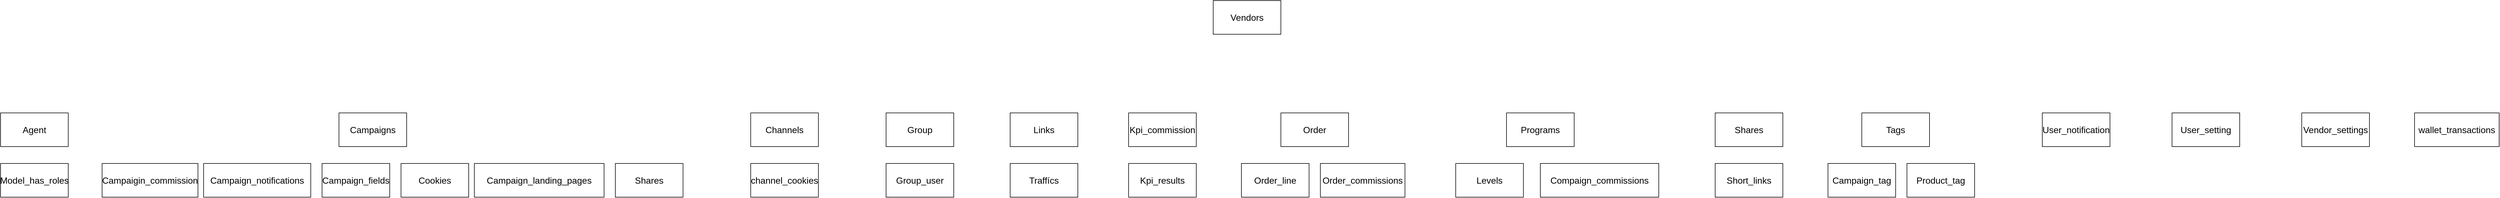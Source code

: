 <mxfile version="20.2.7" type="github">
  <diagram id="7WxGNDYHlxl3xqgLbLH1" name="Trang-1">
    <mxGraphModel dx="2365" dy="2915" grid="1" gridSize="10" guides="1" tooltips="1" connect="1" arrows="1" fold="1" page="1" pageScale="1" pageWidth="900" pageHeight="1600" math="0" shadow="0">
      <root>
        <mxCell id="0" />
        <mxCell id="1" parent="0" />
        <mxCell id="TKZPILRBnv-UlWAj5tF5-8" value="Agent" style="rounded=0;whiteSpace=wrap;html=1;fontSize=16;" vertex="1" parent="1">
          <mxGeometry x="40" y="20" width="120" height="60" as="geometry" />
        </mxCell>
        <mxCell id="TKZPILRBnv-UlWAj5tF5-9" value="Model_has_roles" style="rounded=0;whiteSpace=wrap;html=1;fontSize=16;" vertex="1" parent="1">
          <mxGeometry x="40" y="110" width="120" height="60" as="geometry" />
        </mxCell>
        <mxCell id="TKZPILRBnv-UlWAj5tF5-10" value="Campaigns" style="rounded=0;whiteSpace=wrap;html=1;fontSize=16;" vertex="1" parent="1">
          <mxGeometry x="640" y="20" width="120" height="60" as="geometry" />
        </mxCell>
        <mxCell id="TKZPILRBnv-UlWAj5tF5-11" value="Campaigin_commission" style="rounded=0;whiteSpace=wrap;html=1;fontSize=16;" vertex="1" parent="1">
          <mxGeometry x="220" y="110" width="170" height="60" as="geometry" />
        </mxCell>
        <mxCell id="TKZPILRBnv-UlWAj5tF5-12" value="Campaign_notifications" style="rounded=0;whiteSpace=wrap;html=1;fontSize=16;" vertex="1" parent="1">
          <mxGeometry x="400" y="110" width="190" height="60" as="geometry" />
        </mxCell>
        <mxCell id="TKZPILRBnv-UlWAj5tF5-13" value="Campaign_fields" style="rounded=0;whiteSpace=wrap;html=1;fontSize=16;" vertex="1" parent="1">
          <mxGeometry x="610" y="110" width="120" height="60" as="geometry" />
        </mxCell>
        <mxCell id="TKZPILRBnv-UlWAj5tF5-14" value="Cookies" style="rounded=0;whiteSpace=wrap;html=1;fontSize=16;" vertex="1" parent="1">
          <mxGeometry x="750" y="110" width="120" height="60" as="geometry" />
        </mxCell>
        <mxCell id="TKZPILRBnv-UlWAj5tF5-15" value="Campaign_landing_pages" style="rounded=0;whiteSpace=wrap;html=1;fontSize=16;" vertex="1" parent="1">
          <mxGeometry x="880" y="110" width="230" height="60" as="geometry" />
        </mxCell>
        <mxCell id="TKZPILRBnv-UlWAj5tF5-16" value="Shares" style="rounded=0;whiteSpace=wrap;html=1;fontSize=16;" vertex="1" parent="1">
          <mxGeometry x="1130" y="110" width="120" height="60" as="geometry" />
        </mxCell>
        <mxCell id="TKZPILRBnv-UlWAj5tF5-17" value="Channels" style="rounded=0;whiteSpace=wrap;html=1;fontSize=16;" vertex="1" parent="1">
          <mxGeometry x="1370" y="20" width="120" height="60" as="geometry" />
        </mxCell>
        <mxCell id="TKZPILRBnv-UlWAj5tF5-19" value="channel_cookies" style="rounded=0;whiteSpace=wrap;html=1;fontSize=16;" vertex="1" parent="1">
          <mxGeometry x="1370" y="110" width="120" height="60" as="geometry" />
        </mxCell>
        <mxCell id="TKZPILRBnv-UlWAj5tF5-20" value="Group" style="rounded=0;whiteSpace=wrap;html=1;fontSize=16;" vertex="1" parent="1">
          <mxGeometry x="1610" y="20" width="120" height="60" as="geometry" />
        </mxCell>
        <mxCell id="TKZPILRBnv-UlWAj5tF5-21" value="Group_user" style="rounded=0;whiteSpace=wrap;html=1;fontSize=16;" vertex="1" parent="1">
          <mxGeometry x="1610" y="110" width="120" height="60" as="geometry" />
        </mxCell>
        <mxCell id="TKZPILRBnv-UlWAj5tF5-22" value="Links" style="rounded=0;whiteSpace=wrap;html=1;fontSize=16;" vertex="1" parent="1">
          <mxGeometry x="1830" y="20" width="120" height="60" as="geometry" />
        </mxCell>
        <mxCell id="TKZPILRBnv-UlWAj5tF5-23" value="Traffícs" style="rounded=0;whiteSpace=wrap;html=1;fontSize=16;" vertex="1" parent="1">
          <mxGeometry x="1830" y="110" width="120" height="60" as="geometry" />
        </mxCell>
        <mxCell id="TKZPILRBnv-UlWAj5tF5-24" value="Kpi_commission" style="rounded=0;whiteSpace=wrap;html=1;fontSize=16;" vertex="1" parent="1">
          <mxGeometry x="2040" y="20" width="120" height="60" as="geometry" />
        </mxCell>
        <mxCell id="TKZPILRBnv-UlWAj5tF5-25" value="Kpi_results" style="rounded=0;whiteSpace=wrap;html=1;fontSize=16;" vertex="1" parent="1">
          <mxGeometry x="2040" y="110" width="120" height="60" as="geometry" />
        </mxCell>
        <mxCell id="TKZPILRBnv-UlWAj5tF5-26" value="Order" style="rounded=0;whiteSpace=wrap;html=1;fontSize=16;" vertex="1" parent="1">
          <mxGeometry x="2310" y="20" width="120" height="60" as="geometry" />
        </mxCell>
        <mxCell id="TKZPILRBnv-UlWAj5tF5-27" value="Order_line" style="rounded=0;whiteSpace=wrap;html=1;fontSize=16;" vertex="1" parent="1">
          <mxGeometry x="2240" y="110" width="120" height="60" as="geometry" />
        </mxCell>
        <mxCell id="TKZPILRBnv-UlWAj5tF5-28" value="Order_commissions" style="rounded=0;whiteSpace=wrap;html=1;fontSize=16;" vertex="1" parent="1">
          <mxGeometry x="2380" y="110" width="150" height="60" as="geometry" />
        </mxCell>
        <mxCell id="TKZPILRBnv-UlWAj5tF5-29" value="Programs" style="rounded=0;whiteSpace=wrap;html=1;fontSize=16;" vertex="1" parent="1">
          <mxGeometry x="2710" y="20" width="120" height="60" as="geometry" />
        </mxCell>
        <mxCell id="TKZPILRBnv-UlWAj5tF5-30" value="Levels" style="rounded=0;whiteSpace=wrap;html=1;fontSize=16;" vertex="1" parent="1">
          <mxGeometry x="2620" y="110" width="120" height="60" as="geometry" />
        </mxCell>
        <mxCell id="TKZPILRBnv-UlWAj5tF5-31" value="Compaign_commissions" style="rounded=0;whiteSpace=wrap;html=1;fontSize=16;" vertex="1" parent="1">
          <mxGeometry x="2770" y="110" width="210" height="60" as="geometry" />
        </mxCell>
        <mxCell id="TKZPILRBnv-UlWAj5tF5-32" value="Shares" style="rounded=0;whiteSpace=wrap;html=1;fontSize=16;" vertex="1" parent="1">
          <mxGeometry x="3080" y="20" width="120" height="60" as="geometry" />
        </mxCell>
        <mxCell id="TKZPILRBnv-UlWAj5tF5-33" value="Short_links" style="rounded=0;whiteSpace=wrap;html=1;fontSize=16;" vertex="1" parent="1">
          <mxGeometry x="3080" y="110" width="120" height="60" as="geometry" />
        </mxCell>
        <mxCell id="TKZPILRBnv-UlWAj5tF5-34" value="Tags" style="rounded=0;whiteSpace=wrap;html=1;fontSize=16;" vertex="1" parent="1">
          <mxGeometry x="3340" y="20" width="120" height="60" as="geometry" />
        </mxCell>
        <mxCell id="TKZPILRBnv-UlWAj5tF5-35" value="Campaign_tag" style="rounded=0;whiteSpace=wrap;html=1;fontSize=16;" vertex="1" parent="1">
          <mxGeometry x="3280" y="110" width="120" height="60" as="geometry" />
        </mxCell>
        <mxCell id="TKZPILRBnv-UlWAj5tF5-36" value="Product_tag" style="rounded=0;whiteSpace=wrap;html=1;fontSize=16;" vertex="1" parent="1">
          <mxGeometry x="3420" y="110" width="120" height="60" as="geometry" />
        </mxCell>
        <mxCell id="TKZPILRBnv-UlWAj5tF5-37" value="Vendors" style="rounded=0;whiteSpace=wrap;html=1;fontSize=16;" vertex="1" parent="1">
          <mxGeometry x="2190" y="-180" width="120" height="60" as="geometry" />
        </mxCell>
        <mxCell id="TKZPILRBnv-UlWAj5tF5-38" value="User_notification" style="rounded=0;whiteSpace=wrap;html=1;fontSize=16;" vertex="1" parent="1">
          <mxGeometry x="3660" y="20" width="120" height="60" as="geometry" />
        </mxCell>
        <mxCell id="TKZPILRBnv-UlWAj5tF5-39" value="User_setting" style="rounded=0;whiteSpace=wrap;html=1;fontSize=16;" vertex="1" parent="1">
          <mxGeometry x="3890" y="20" width="120" height="60" as="geometry" />
        </mxCell>
        <mxCell id="TKZPILRBnv-UlWAj5tF5-40" value="Vendor_settings" style="rounded=0;whiteSpace=wrap;html=1;fontSize=16;" vertex="1" parent="1">
          <mxGeometry x="4120" y="20" width="120" height="60" as="geometry" />
        </mxCell>
        <mxCell id="TKZPILRBnv-UlWAj5tF5-41" value="wallet_transactions" style="rounded=0;whiteSpace=wrap;html=1;fontSize=16;" vertex="1" parent="1">
          <mxGeometry x="4320" y="20" width="150" height="60" as="geometry" />
        </mxCell>
      </root>
    </mxGraphModel>
  </diagram>
</mxfile>
